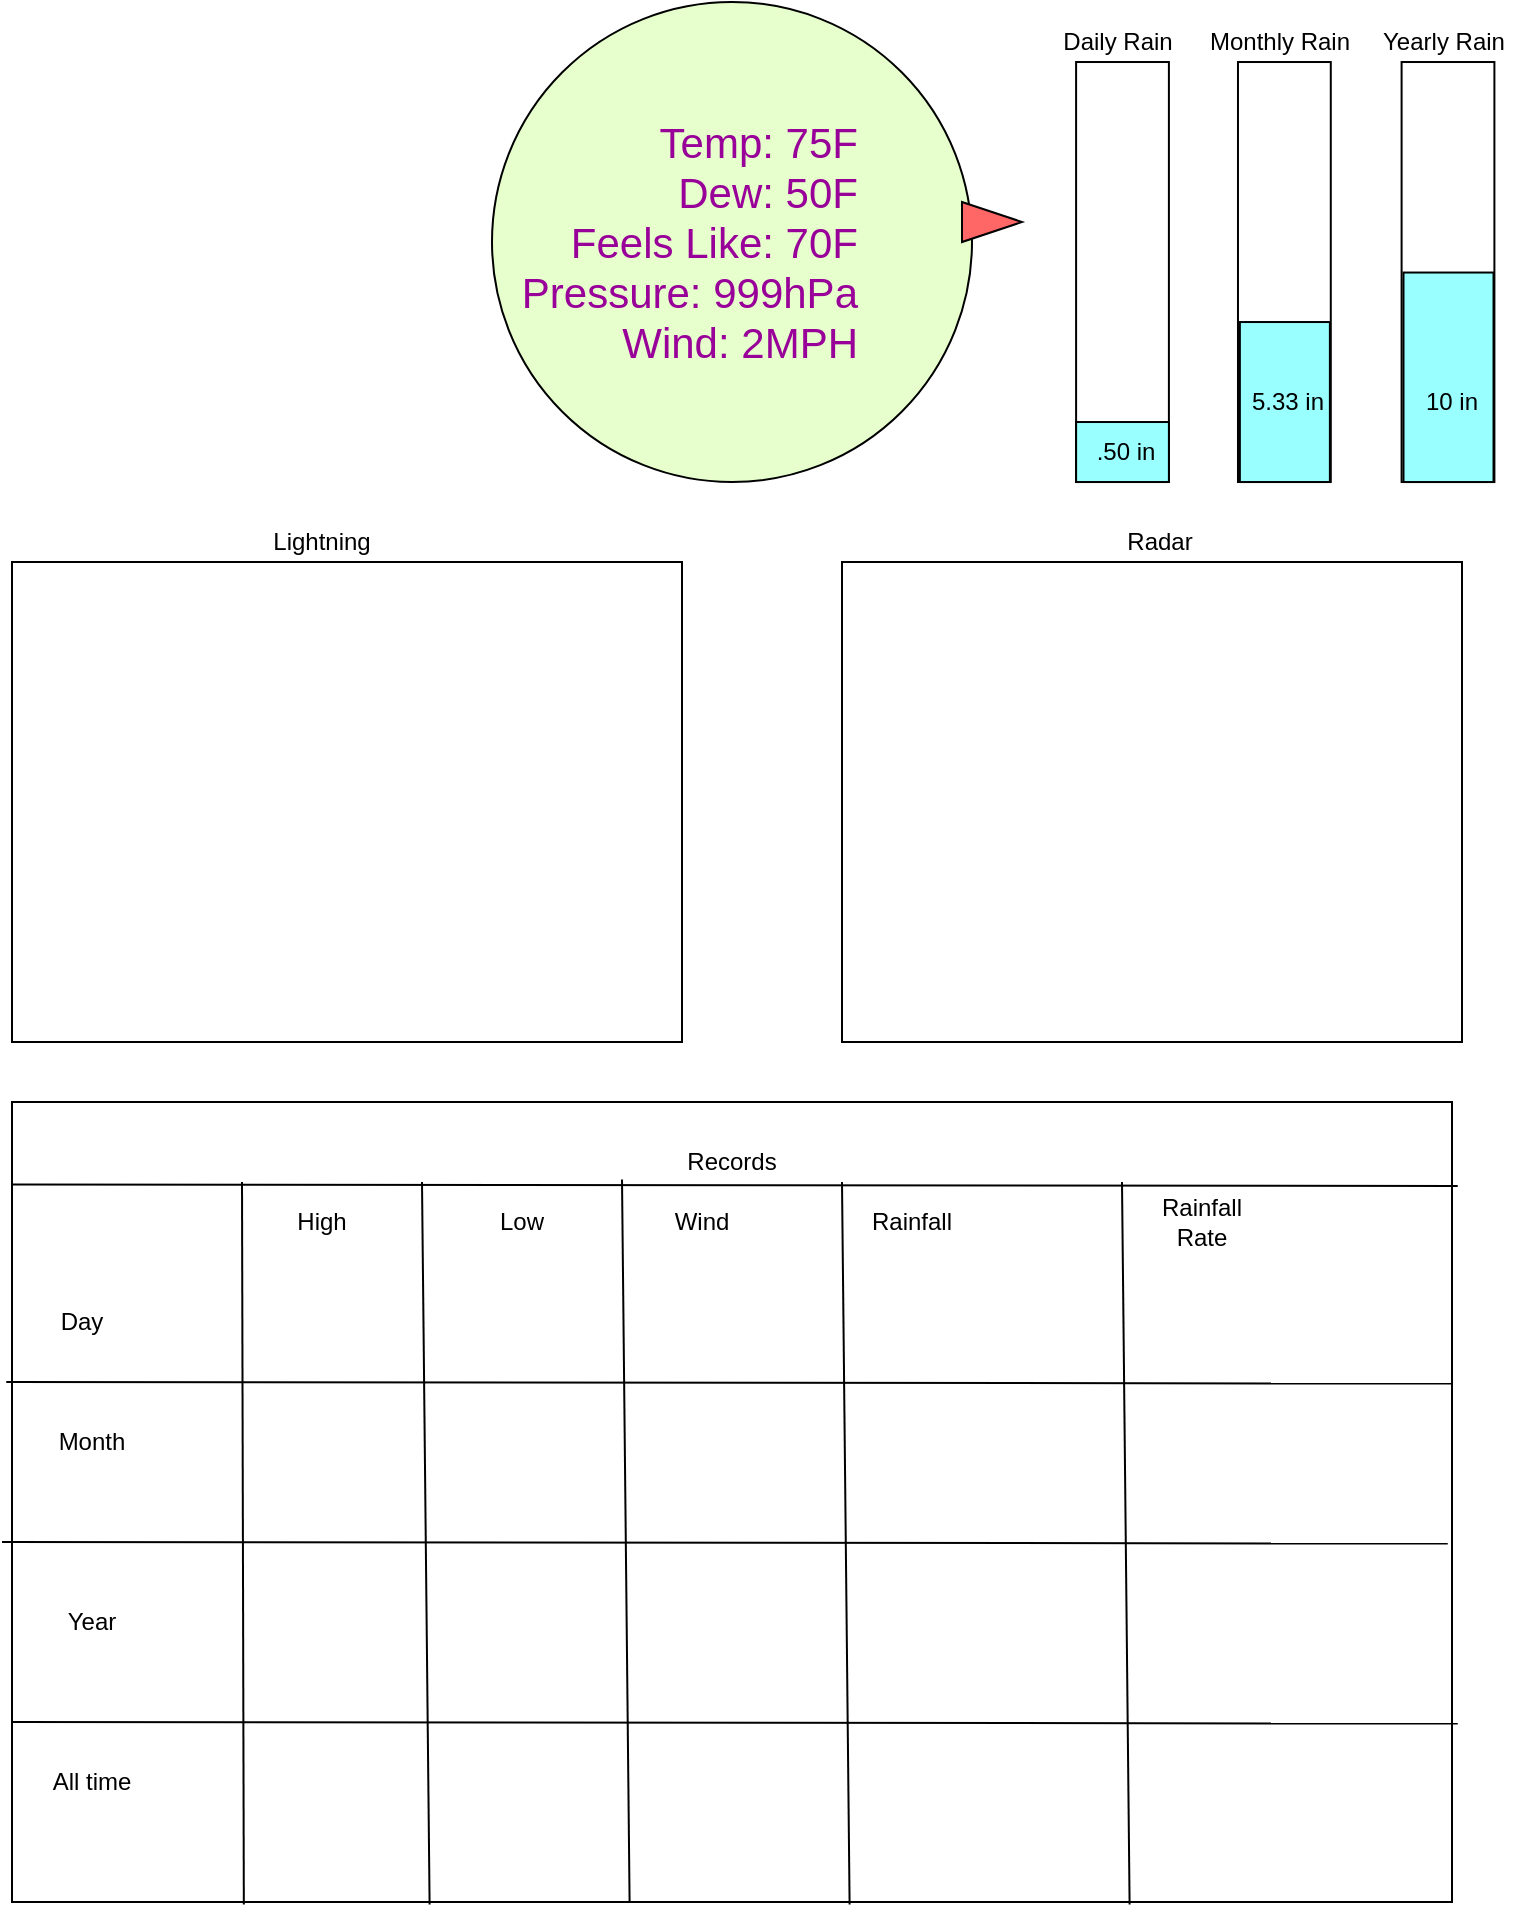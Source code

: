 <mxfile version="14.8.1" type="device"><diagram id="6roXqfzpnr9mX2qV2jYw" name="Page-1"><mxGraphModel dx="2777" dy="1164" grid="1" gridSize="10" guides="1" tooltips="1" connect="1" arrows="1" fold="1" page="1" pageScale="1" pageWidth="850" pageHeight="1100" math="0" shadow="0"><root><mxCell id="0"/><mxCell id="1" parent="0"/><mxCell id="XLzc3LO7AEDhX9-5tiNC-1" value="" style="rounded=0;whiteSpace=wrap;html=1;" vertex="1" parent="1"><mxGeometry x="65" y="630" width="720" height="400" as="geometry"/></mxCell><mxCell id="XLzc3LO7AEDhX9-5tiNC-2" value="Records" style="text;html=1;strokeColor=none;fillColor=none;align=center;verticalAlign=middle;whiteSpace=wrap;rounded=0;" vertex="1" parent="1"><mxGeometry x="405" y="650" width="40" height="20" as="geometry"/></mxCell><mxCell id="XLzc3LO7AEDhX9-5tiNC-3" value="Day" style="text;html=1;strokeColor=none;fillColor=none;align=center;verticalAlign=middle;whiteSpace=wrap;rounded=0;" vertex="1" parent="1"><mxGeometry x="80" y="730" width="40" height="20" as="geometry"/></mxCell><mxCell id="XLzc3LO7AEDhX9-5tiNC-5" value="Month&lt;span style=&quot;color: rgba(0 , 0 , 0 , 0) ; font-family: monospace ; font-size: 0px&quot;&gt;%3CmxGraphModel%3E%3Croot%3E%3CmxCell%20id%3D%220%22%2F%3E%3CmxCell%20id%3D%221%22%20parent%3D%220%22%2F%3E%3CmxCell%20id%3D%222%22%20value%3D%22Day%22%20style%3D%22text%3Bhtml%3D1%3BstrokeColor%3Dnone%3BfillColor%3Dnone%3Balign%3Dcenter%3BverticalAlign%3Dmiddle%3BwhiteSpace%3Dwrap%3Brounded%3D0%3B%22%20vertex%3D%221%22%20parent%3D%221%22%3E%3CmxGeometry%20x%3D%2290%22%20y%3D%22720%22%20width%3D%2240%22%20height%3D%2220%22%20as%3D%22geometry%22%2F%3E%3C%2FmxCell%3E%3C%2Froot%3E%3C%2FmxGraphModel%3E&lt;/span&gt;" style="text;html=1;strokeColor=none;fillColor=none;align=center;verticalAlign=middle;whiteSpace=wrap;rounded=0;" vertex="1" parent="1"><mxGeometry x="85" y="790" width="40" height="20" as="geometry"/></mxCell><mxCell id="XLzc3LO7AEDhX9-5tiNC-6" value="Year" style="text;html=1;strokeColor=none;fillColor=none;align=center;verticalAlign=middle;whiteSpace=wrap;rounded=0;" vertex="1" parent="1"><mxGeometry x="85" y="880" width="40" height="20" as="geometry"/></mxCell><mxCell id="XLzc3LO7AEDhX9-5tiNC-7" value="All time" style="text;html=1;strokeColor=none;fillColor=none;align=center;verticalAlign=middle;whiteSpace=wrap;rounded=0;" vertex="1" parent="1"><mxGeometry x="80" y="960" width="50" height="20" as="geometry"/></mxCell><mxCell id="XLzc3LO7AEDhX9-5tiNC-9" value="" style="endArrow=none;html=1;exitX=0;exitY=0.123;exitDx=0;exitDy=0;exitPerimeter=0;entryX=1.004;entryY=0.105;entryDx=0;entryDy=0;entryPerimeter=0;" edge="1" parent="1" target="XLzc3LO7AEDhX9-5tiNC-1"><mxGeometry width="50" height="50" relative="1" as="geometry"><mxPoint x="65" y="671.2" as="sourcePoint"/><mxPoint x="750" y="672" as="targetPoint"/></mxGeometry></mxCell><mxCell id="XLzc3LO7AEDhX9-5tiNC-11" value="" style="endArrow=none;html=1;exitX=0;exitY=0.123;exitDx=0;exitDy=0;exitPerimeter=0;entryX=1.004;entryY=0.105;entryDx=0;entryDy=0;entryPerimeter=0;" edge="1" parent="1"><mxGeometry width="50" height="50" relative="1" as="geometry"><mxPoint x="62.12" y="770" as="sourcePoint"/><mxPoint x="785.0" y="770.8" as="targetPoint"/></mxGeometry></mxCell><mxCell id="XLzc3LO7AEDhX9-5tiNC-12" value="" style="endArrow=none;html=1;exitX=0;exitY=0.123;exitDx=0;exitDy=0;exitPerimeter=0;entryX=1.004;entryY=0.105;entryDx=0;entryDy=0;entryPerimeter=0;" edge="1" parent="1"><mxGeometry width="50" height="50" relative="1" as="geometry"><mxPoint x="60" y="850" as="sourcePoint"/><mxPoint x="782.88" y="850.8" as="targetPoint"/></mxGeometry></mxCell><mxCell id="XLzc3LO7AEDhX9-5tiNC-13" value="" style="endArrow=none;html=1;exitX=0;exitY=0.123;exitDx=0;exitDy=0;exitPerimeter=0;entryX=1.004;entryY=0.105;entryDx=0;entryDy=0;entryPerimeter=0;" edge="1" parent="1"><mxGeometry width="50" height="50" relative="1" as="geometry"><mxPoint x="65" y="940" as="sourcePoint"/><mxPoint x="787.88" y="940.8" as="targetPoint"/></mxGeometry></mxCell><mxCell id="XLzc3LO7AEDhX9-5tiNC-15" value="" style="endArrow=none;html=1;entryX=0.161;entryY=1.003;entryDx=0;entryDy=0;entryPerimeter=0;" edge="1" parent="1" target="XLzc3LO7AEDhX9-5tiNC-1"><mxGeometry width="50" height="50" relative="1" as="geometry"><mxPoint x="180" y="670" as="sourcePoint"/><mxPoint x="290" y="560" as="targetPoint"/></mxGeometry></mxCell><mxCell id="XLzc3LO7AEDhX9-5tiNC-16" value="High" style="text;html=1;strokeColor=none;fillColor=none;align=center;verticalAlign=middle;whiteSpace=wrap;rounded=0;" vertex="1" parent="1"><mxGeometry x="200" y="680" width="40" height="20" as="geometry"/></mxCell><mxCell id="XLzc3LO7AEDhX9-5tiNC-19" value="Wind" style="text;html=1;strokeColor=none;fillColor=none;align=center;verticalAlign=middle;whiteSpace=wrap;rounded=0;" vertex="1" parent="1"><mxGeometry x="390" y="680" width="40" height="20" as="geometry"/></mxCell><mxCell id="XLzc3LO7AEDhX9-5tiNC-22" value="Low" style="text;html=1;strokeColor=none;fillColor=none;align=center;verticalAlign=middle;whiteSpace=wrap;rounded=0;" vertex="1" parent="1"><mxGeometry x="300" y="680" width="40" height="20" as="geometry"/></mxCell><mxCell id="XLzc3LO7AEDhX9-5tiNC-23" value="Rainfall" style="text;html=1;strokeColor=none;fillColor=none;align=center;verticalAlign=middle;whiteSpace=wrap;rounded=0;" vertex="1" parent="1"><mxGeometry x="490" y="680" width="50" height="20" as="geometry"/></mxCell><mxCell id="XLzc3LO7AEDhX9-5tiNC-24" value="Rainfall Rate" style="text;html=1;strokeColor=none;fillColor=none;align=center;verticalAlign=middle;whiteSpace=wrap;rounded=0;" vertex="1" parent="1"><mxGeometry x="640" y="680" width="40" height="20" as="geometry"/></mxCell><mxCell id="XLzc3LO7AEDhX9-5tiNC-26" value="" style="endArrow=none;html=1;entryX=0.29;entryY=1.003;entryDx=0;entryDy=0;entryPerimeter=0;" edge="1" parent="1" target="XLzc3LO7AEDhX9-5tiNC-1"><mxGeometry width="50" height="50" relative="1" as="geometry"><mxPoint x="270" y="670" as="sourcePoint"/><mxPoint x="290" y="550" as="targetPoint"/></mxGeometry></mxCell><mxCell id="XLzc3LO7AEDhX9-5tiNC-27" value="" style="endArrow=none;html=1;entryX=0.29;entryY=1.003;entryDx=0;entryDy=0;entryPerimeter=0;" edge="1" parent="1"><mxGeometry width="50" height="50" relative="1" as="geometry"><mxPoint x="370" y="668.8" as="sourcePoint"/><mxPoint x="373.8" y="1030.0" as="targetPoint"/></mxGeometry></mxCell><mxCell id="XLzc3LO7AEDhX9-5tiNC-28" value="" style="endArrow=none;html=1;entryX=0.29;entryY=1.003;entryDx=0;entryDy=0;entryPerimeter=0;" edge="1" parent="1"><mxGeometry width="50" height="50" relative="1" as="geometry"><mxPoint x="480" y="670" as="sourcePoint"/><mxPoint x="483.8" y="1031.2" as="targetPoint"/></mxGeometry></mxCell><mxCell id="XLzc3LO7AEDhX9-5tiNC-29" value="" style="endArrow=none;html=1;entryX=0.29;entryY=1.003;entryDx=0;entryDy=0;entryPerimeter=0;" edge="1" parent="1"><mxGeometry width="50" height="50" relative="1" as="geometry"><mxPoint x="620" y="670" as="sourcePoint"/><mxPoint x="623.8" y="1031.2" as="targetPoint"/></mxGeometry></mxCell><mxCell id="XLzc3LO7AEDhX9-5tiNC-31" value="" style="ellipse;whiteSpace=wrap;html=1;aspect=fixed;fontColor=#E6FFCC;fillColor=#E6FFCC;" vertex="1" parent="1"><mxGeometry x="305" y="80" width="240" height="240" as="geometry"/></mxCell><mxCell id="XLzc3LO7AEDhX9-5tiNC-32" value="&lt;font style=&quot;font-size: 21px&quot; color=&quot;#990099&quot;&gt;Temp: 75F&lt;br&gt;Dew: 50F&lt;br&gt;Feels Like: 70F&lt;br&gt;Pressure: 999hPa&lt;br&gt;Wind: 2MPH&lt;/font&gt;" style="text;html=1;strokeColor=none;fillColor=none;align=right;verticalAlign=middle;whiteSpace=wrap;rounded=0;" vertex="1" parent="1"><mxGeometry x="260" y="190" width="230" height="20" as="geometry"/></mxCell><mxCell id="XLzc3LO7AEDhX9-5tiNC-33" value="" style="triangle;whiteSpace=wrap;html=1;align=right;labelBackgroundColor=#FF6666;fillColor=#FF6666;" vertex="1" parent="1"><mxGeometry x="540" y="180" width="30" height="20" as="geometry"/></mxCell><mxCell id="XLzc3LO7AEDhX9-5tiNC-34" value="" style="rounded=0;whiteSpace=wrap;html=1;labelBackgroundColor=none;align=right;noLabel=1;rotation=-90;" vertex="1" parent="1"><mxGeometry x="515.25" y="191.81" width="210" height="46.4" as="geometry"/></mxCell><mxCell id="XLzc3LO7AEDhX9-5tiNC-36" value="Daily Rain" style="text;html=1;strokeColor=none;fillColor=none;align=center;verticalAlign=middle;whiteSpace=wrap;rounded=0;" vertex="1" parent="1"><mxGeometry x="578" y="90" width="80" height="20" as="geometry"/></mxCell><mxCell id="XLzc3LO7AEDhX9-5tiNC-38" value="" style="rounded=0;whiteSpace=wrap;html=1;labelBackgroundColor=none;align=right;noLabel=1;rotation=-90;fillColor=#99FFFF;" vertex="1" parent="1"><mxGeometry x="605.25" y="281.81" width="30" height="46.4" as="geometry"/></mxCell><mxCell id="XLzc3LO7AEDhX9-5tiNC-39" value=".50 in" style="text;html=1;strokeColor=none;fillColor=none;align=center;verticalAlign=middle;whiteSpace=wrap;rounded=0;labelBackgroundColor=none;fontColor=none;" vertex="1" parent="1"><mxGeometry x="602.06" y="295.01" width="40" height="20" as="geometry"/></mxCell><mxCell id="XLzc3LO7AEDhX9-5tiNC-42" value="" style="rounded=0;whiteSpace=wrap;html=1;labelBackgroundColor=none;align=right;noLabel=1;rotation=-90;" vertex="1" parent="1"><mxGeometry x="596.19" y="191.81" width="210" height="46.4" as="geometry"/></mxCell><mxCell id="XLzc3LO7AEDhX9-5tiNC-43" value="Monthly Rain" style="text;html=1;strokeColor=none;fillColor=none;align=center;verticalAlign=middle;whiteSpace=wrap;rounded=0;" vertex="1" parent="1"><mxGeometry x="658.94" y="90" width="80" height="20" as="geometry"/></mxCell><mxCell id="XLzc3LO7AEDhX9-5tiNC-44" value="" style="rounded=0;whiteSpace=wrap;html=1;labelBackgroundColor=none;align=right;noLabel=1;rotation=-90;fillColor=#99FFFF;" vertex="1" parent="1"><mxGeometry x="661.44" y="257.51" width="80" height="45.01" as="geometry"/></mxCell><mxCell id="XLzc3LO7AEDhX9-5tiNC-45" value="5.33 in" style="text;html=1;strokeColor=none;fillColor=none;align=center;verticalAlign=middle;whiteSpace=wrap;rounded=0;labelBackgroundColor=none;fontColor=none;" vertex="1" parent="1"><mxGeometry x="682.87" y="270.01" width="40" height="20" as="geometry"/></mxCell><mxCell id="XLzc3LO7AEDhX9-5tiNC-48" value="" style="rounded=0;whiteSpace=wrap;html=1;labelBackgroundColor=none;align=right;noLabel=1;rotation=-90;" vertex="1" parent="1"><mxGeometry x="678" y="191.81" width="210" height="46.4" as="geometry"/></mxCell><mxCell id="XLzc3LO7AEDhX9-5tiNC-49" value="Yearly Rain" style="text;html=1;strokeColor=none;fillColor=none;align=center;verticalAlign=middle;whiteSpace=wrap;rounded=0;" vertex="1" parent="1"><mxGeometry x="740.75" y="90" width="80" height="20" as="geometry"/></mxCell><mxCell id="XLzc3LO7AEDhX9-5tiNC-50" value="" style="rounded=0;whiteSpace=wrap;html=1;labelBackgroundColor=none;align=right;noLabel=1;rotation=-90;fillColor=#99FFFF;" vertex="1" parent="1"><mxGeometry x="730.88" y="245.14" width="104.75" height="45.01" as="geometry"/></mxCell><mxCell id="XLzc3LO7AEDhX9-5tiNC-51" value="10 in" style="text;html=1;strokeColor=none;fillColor=none;align=center;verticalAlign=middle;whiteSpace=wrap;rounded=0;labelBackgroundColor=none;fontColor=none;" vertex="1" parent="1"><mxGeometry x="764.68" y="270.01" width="40" height="20" as="geometry"/></mxCell><mxCell id="XLzc3LO7AEDhX9-5tiNC-53" value="" style="rounded=0;whiteSpace=wrap;html=1;labelBackgroundColor=none;fontColor=none;gradientColor=none;align=right;fillColor=#FFFFFF;" vertex="1" parent="1"><mxGeometry x="65" y="360" width="335" height="240" as="geometry"/></mxCell><mxCell id="XLzc3LO7AEDhX9-5tiNC-54" value="" style="rounded=0;whiteSpace=wrap;html=1;labelBackgroundColor=none;align=right;" vertex="1" parent="1"><mxGeometry x="480" y="360" width="310" height="240" as="geometry"/></mxCell><mxCell id="XLzc3LO7AEDhX9-5tiNC-55" value="Radar" style="text;html=1;strokeColor=none;fillColor=none;align=center;verticalAlign=middle;whiteSpace=wrap;rounded=0;labelBackgroundColor=none;fontColor=none;" vertex="1" parent="1"><mxGeometry x="618.94" y="340" width="40" height="20" as="geometry"/></mxCell><mxCell id="XLzc3LO7AEDhX9-5tiNC-56" value="Lightning" style="text;html=1;strokeColor=none;fillColor=none;align=center;verticalAlign=middle;whiteSpace=wrap;rounded=0;labelBackgroundColor=none;fontColor=none;" vertex="1" parent="1"><mxGeometry x="200.0" y="340" width="40" height="20" as="geometry"/></mxCell></root></mxGraphModel></diagram></mxfile>